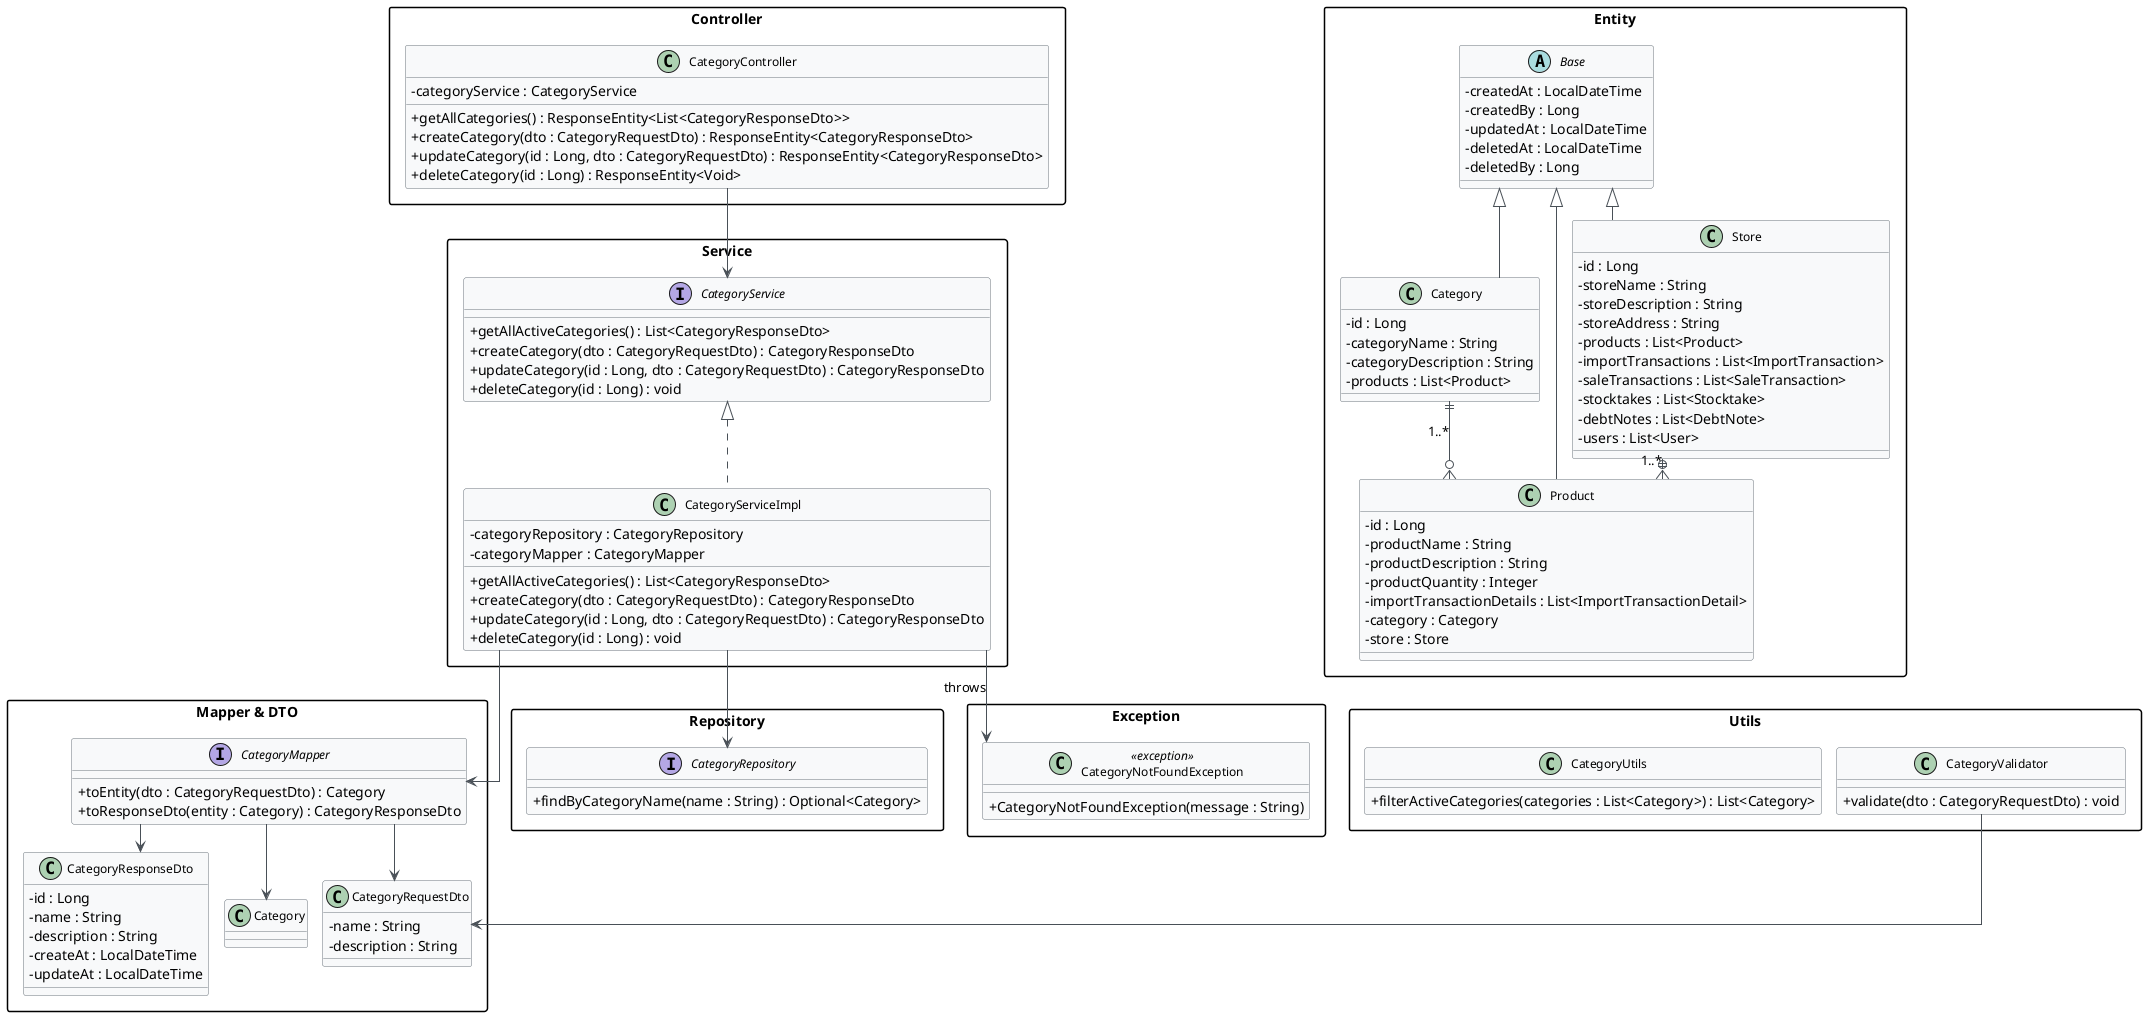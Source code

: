 @startuml Category_Class_Diagram

' ===== GLOBAL STYLE =====
skinparam backgroundColor white
skinparam linetype ortho
skinparam classAttributeIconSize 0
skinparam classFontSize 12
skinparam classFontName Arial
skinparam classBackgroundColor #F8F9FA
skinparam classBorderColor #6C757D
skinparam arrowColor #495057
skinparam packageStyle rectangle
skinparam ranksep 20
skinparam nodesep 15
top to bottom direction

' ===== CONTROLLER =====
package "Controller" {
    class CategoryController {
        - categoryService : CategoryService
        + getAllCategories() : ResponseEntity<List<CategoryResponseDto>>
        + createCategory(dto : CategoryRequestDto) : ResponseEntity<CategoryResponseDto>
        + updateCategory(id : Long, dto : CategoryRequestDto) : ResponseEntity<CategoryResponseDto>
        + deleteCategory(id : Long) : ResponseEntity<Void>
    }
}

' ===== SERVICE =====
package "Service" {
    interface CategoryService {
        + getAllActiveCategories() : List<CategoryResponseDto>
        + createCategory(dto : CategoryRequestDto) : CategoryResponseDto
        + updateCategory(id : Long, dto : CategoryRequestDto) : CategoryResponseDto
        + deleteCategory(id : Long) : void
    }

    class CategoryServiceImpl {
        - categoryRepository : CategoryRepository
        - categoryMapper : CategoryMapper
        + getAllActiveCategories() : List<CategoryResponseDto>
        + createCategory(dto : CategoryRequestDto) : CategoryResponseDto
        + updateCategory(id : Long, dto : CategoryRequestDto) : CategoryResponseDto
        + deleteCategory(id : Long) : void
    }

    CategoryService <|.. CategoryServiceImpl
}

' ===== MAPPER & DTO =====
package "Mapper & DTO" {
    interface CategoryMapper {
        + toEntity(dto : CategoryRequestDto) : Category
        + toResponseDto(entity : Category) : CategoryResponseDto
    }

    class CategoryRequestDto {
        - name : String
        - description : String
    }

    class CategoryResponseDto {
        - id : Long
        - name : String
        - description : String
        - createAt : LocalDateTime
        - updateAt : LocalDateTime
    }

    CategoryMapper --> CategoryRequestDto
    CategoryMapper --> CategoryResponseDto
    CategoryMapper --> Category
}

' ===== REPOSITORY =====
package "Repository" {
    interface CategoryRepository {
        + findByCategoryName(name : String) : Optional<Category>
    }
}

' ===== UTILS =====
package "Utils" {
    class CategoryValidator {
        + validate(dto : CategoryRequestDto) : void
    }

    class CategoryUtils {
        + filterActiveCategories(categories : List<Category>) : List<Category>
    }

    CategoryValidator --> CategoryRequestDto
}

' ===== EXCEPTION =====
package "Exception" {
    class CategoryNotFoundException <<exception>> {
        + CategoryNotFoundException(message : String)
    }
}

' ===== ENTITY =====
package "Entity" {
    abstract class Base {
        - createdAt : LocalDateTime
        - createdBy : Long
        - updatedAt : LocalDateTime
        - deletedAt : LocalDateTime
        - deletedBy : Long
    }

    class Category {
        - id : Long
        - categoryName : String
        - categoryDescription : String
        - products : List<Product>
    }

    class Product {
        - id : Long
        - productName : String
        - productDescription : String
        - productQuantity : Integer
        - importTransactionDetails : List<ImportTransactionDetail>
        - category : Category
        - store : Store
    }

    class Store {
        - id : Long
        - storeName : String
        - storeDescription : String
        - storeAddress : String
        - products : List<Product>
        - importTransactions : List<ImportTransaction>
        - saleTransactions : List<SaleTransaction>
        - stocktakes : List<Stocktake>
        - debtNotes : List<DebtNote>
        - users : List<User>
    }

    Base <|-- Category
    Base <|-- Product
    Base <|-- Store

    Category ||--o{ Product : "1..*"
    Store ||--o{ Product : "1..*"
}

' ===== RELATIONSHIPS =====
CategoryController --> CategoryService
CategoryServiceImpl --> CategoryRepository
CategoryServiceImpl --> CategoryMapper
CategoryServiceImpl --> CategoryNotFoundException : throws

@enduml
